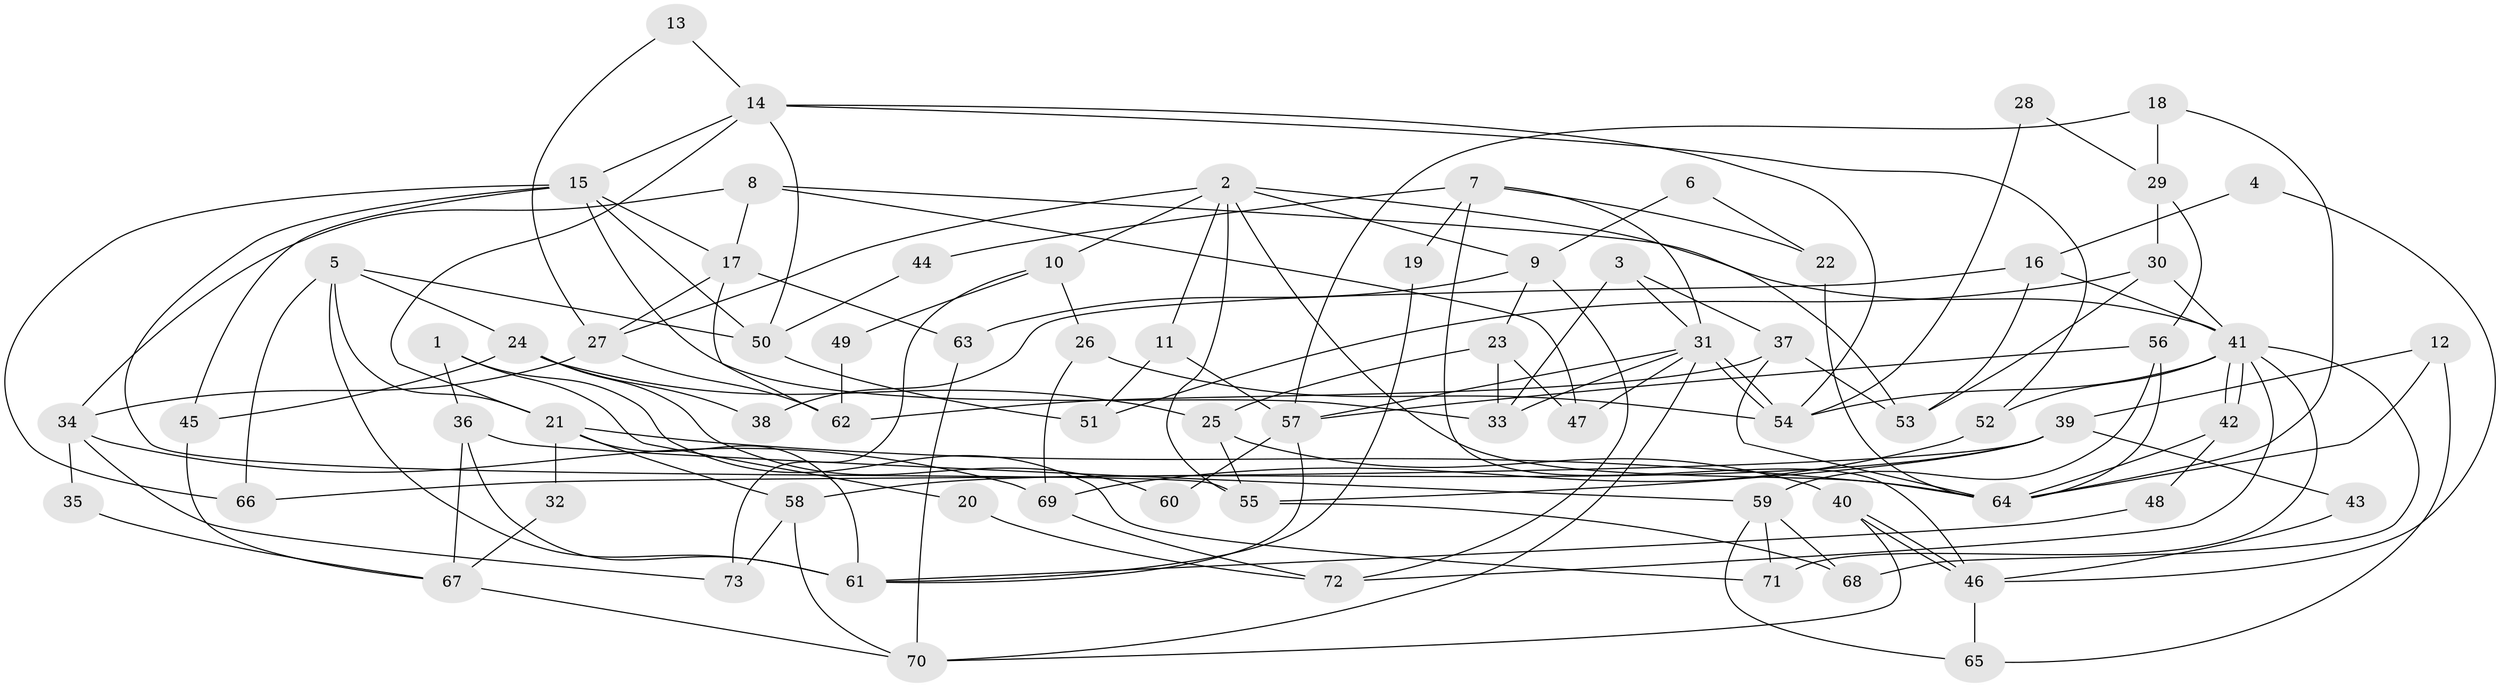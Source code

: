 // coarse degree distribution, {3: 0.17647058823529413, 7: 0.058823529411764705, 4: 0.17647058823529413, 2: 0.21568627450980393, 8: 0.0392156862745098, 5: 0.13725490196078433, 15: 0.0196078431372549, 6: 0.13725490196078433, 9: 0.0196078431372549, 11: 0.0196078431372549}
// Generated by graph-tools (version 1.1) at 2025/18/03/04/25 18:18:44]
// undirected, 73 vertices, 146 edges
graph export_dot {
graph [start="1"]
  node [color=gray90,style=filled];
  1;
  2;
  3;
  4;
  5;
  6;
  7;
  8;
  9;
  10;
  11;
  12;
  13;
  14;
  15;
  16;
  17;
  18;
  19;
  20;
  21;
  22;
  23;
  24;
  25;
  26;
  27;
  28;
  29;
  30;
  31;
  32;
  33;
  34;
  35;
  36;
  37;
  38;
  39;
  40;
  41;
  42;
  43;
  44;
  45;
  46;
  47;
  48;
  49;
  50;
  51;
  52;
  53;
  54;
  55;
  56;
  57;
  58;
  59;
  60;
  61;
  62;
  63;
  64;
  65;
  66;
  67;
  68;
  69;
  70;
  71;
  72;
  73;
  1 -- 36;
  1 -- 71;
  1 -- 20;
  2 -- 11;
  2 -- 9;
  2 -- 10;
  2 -- 27;
  2 -- 53;
  2 -- 55;
  2 -- 64;
  3 -- 31;
  3 -- 37;
  3 -- 33;
  4 -- 46;
  4 -- 16;
  5 -- 50;
  5 -- 61;
  5 -- 21;
  5 -- 24;
  5 -- 66;
  6 -- 22;
  6 -- 9;
  7 -- 31;
  7 -- 46;
  7 -- 19;
  7 -- 22;
  7 -- 44;
  8 -- 47;
  8 -- 41;
  8 -- 17;
  8 -- 34;
  9 -- 72;
  9 -- 63;
  9 -- 23;
  10 -- 73;
  10 -- 26;
  10 -- 49;
  11 -- 51;
  11 -- 57;
  12 -- 64;
  12 -- 39;
  12 -- 65;
  13 -- 27;
  13 -- 14;
  14 -- 21;
  14 -- 54;
  14 -- 15;
  14 -- 50;
  14 -- 52;
  15 -- 17;
  15 -- 33;
  15 -- 45;
  15 -- 50;
  15 -- 55;
  15 -- 66;
  16 -- 53;
  16 -- 41;
  16 -- 38;
  17 -- 62;
  17 -- 27;
  17 -- 63;
  18 -- 64;
  18 -- 57;
  18 -- 29;
  19 -- 61;
  20 -- 72;
  21 -- 58;
  21 -- 32;
  21 -- 61;
  21 -- 64;
  22 -- 64;
  23 -- 33;
  23 -- 25;
  23 -- 47;
  24 -- 25;
  24 -- 38;
  24 -- 45;
  24 -- 60;
  25 -- 55;
  25 -- 40;
  26 -- 69;
  26 -- 54;
  27 -- 34;
  27 -- 62;
  28 -- 29;
  28 -- 54;
  29 -- 56;
  29 -- 30;
  30 -- 41;
  30 -- 51;
  30 -- 53;
  31 -- 33;
  31 -- 54;
  31 -- 54;
  31 -- 47;
  31 -- 57;
  31 -- 70;
  32 -- 67;
  34 -- 35;
  34 -- 69;
  34 -- 73;
  35 -- 67;
  36 -- 67;
  36 -- 59;
  36 -- 61;
  37 -- 53;
  37 -- 64;
  37 -- 62;
  39 -- 55;
  39 -- 66;
  39 -- 43;
  39 -- 58;
  40 -- 46;
  40 -- 46;
  40 -- 70;
  41 -- 42;
  41 -- 42;
  41 -- 54;
  41 -- 52;
  41 -- 68;
  41 -- 71;
  41 -- 72;
  42 -- 64;
  42 -- 48;
  43 -- 46;
  44 -- 50;
  45 -- 67;
  46 -- 65;
  48 -- 61;
  49 -- 62;
  50 -- 51;
  52 -- 69;
  55 -- 68;
  56 -- 57;
  56 -- 64;
  56 -- 59;
  57 -- 61;
  57 -- 60;
  58 -- 70;
  58 -- 73;
  59 -- 68;
  59 -- 65;
  59 -- 71;
  63 -- 70;
  67 -- 70;
  69 -- 72;
}
